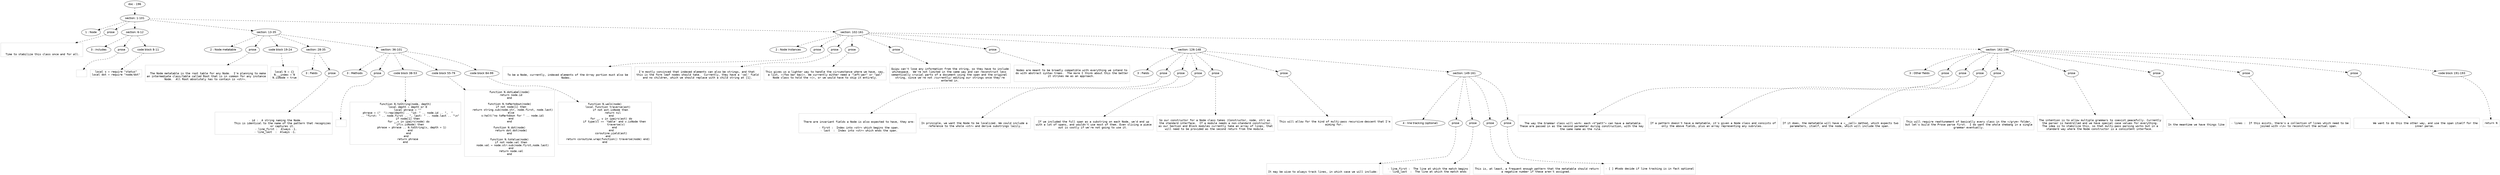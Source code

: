 digraph hierarchy {

node [fontname=Helvetica]
edge [style=dashed]

doc_0 [label="doc - 196"]


doc_0 -> { section_1}
{rank=same; section_1}

section_1 [label="section: 1-101"]


section_1 -> { header_2 prose_3 section_4 section_5 section_6}
{rank=same; header_2 prose_3 section_4 section_5 section_6}

header_2 [label="1 : Node"]

prose_3 [label="prose"]

section_4 [label="section: 6-12"]

section_5 [label="section: 13-35"]

section_6 [label="section: 102-161"]


prose_3 -> leaf_7
leaf_7  [color=Gray,shape=rectangle,fontname=Inconsolata,label="


  Time to stabilize this class once and for all. 
"]
section_4 -> { header_8 prose_9 codeblock_10}
{rank=same; header_8 prose_9 codeblock_10}

header_8 [label="3 : includes"]

prose_9 [label="prose"]

codeblock_10 [label="code block 8-11"]


prose_9 -> leaf_11
leaf_11  [color=Gray,shape=rectangle,fontname=Inconsolata,label="
"]
codeblock_10 -> leaf_12
leaf_12  [color=Gray,shape=rectangle,fontname=Inconsolata,label="local s = require \"status\"
local dot = require \"node/dot\""]
section_5 -> { header_13 prose_14 codeblock_15 section_16 section_17}
{rank=same; header_13 prose_14 codeblock_15 section_16 section_17}

header_13 [label="2 : Node metatable"]

prose_14 [label="prose"]

codeblock_15 [label="code block 19-24"]

section_16 [label="section: 28-35"]

section_17 [label="section: 36-101"]


prose_14 -> leaf_18
leaf_18  [color=Gray,shape=rectangle,fontname=Inconsolata,label="

  The Node metatable is the root table for any Node.  I'm planning to make
an intermediate class/table called Root that is in common for any instance
Node.  All Root absolutely has to contain is =str=. 
"]
codeblock_15 -> leaf_19
leaf_19  [color=Gray,shape=rectangle,fontname=Inconsolata,label="
local N = {}
N.__index = N
N.isNode = true"]
section_16 -> { header_20 prose_21}
{rank=same; header_20 prose_21}

header_20 [label="3 : Fields"]

prose_21 [label="prose"]


prose_21 -> leaf_22
leaf_22  [color=Gray,shape=rectangle,fontname=Inconsolata,label="

   - id :  A string naming the Node. 
           This is identical to the name of the pattern that recognizes
           or captures it.
   - line_first :  Always -1.
   - line_last  :  Always -1. 
"]
section_17 -> { header_23 prose_24 codeblock_25 codeblock_26 codeblock_27}
{rank=same; header_23 prose_24 codeblock_25 codeblock_26 codeblock_27}

header_23 [label="3 : Methods"]

prose_24 [label="prose"]

codeblock_25 [label="code block 38-53"]

codeblock_26 [label="code block 55-79"]

codeblock_27 [label="code block 84-99"]


prose_24 -> leaf_28
leaf_28  [color=Gray,shape=rectangle,fontname=Inconsolata,label="
"]
codeblock_25 -> leaf_29
leaf_29  [color=Gray,shape=rectangle,fontname=Inconsolata,label="function N.toString(node, depth)
   local depth = depth or 0
   local phrase = \"\"
   phrase = (\"  \"):rep(depth) .. \"id: \" .. node.id .. \",  \"
      .. \"first: \" .. node.first .. \", last: \" .. node.last .. \"\\n\"
   if node[1] then
    for _,v in ipairs(node) do
      if(v.isNode) then
        phrase = phrase .. N.toString(v, depth + 1)
      end
    end
  end 
   return phrase
end"]
codeblock_26 -> leaf_30
leaf_30  [color=Gray,shape=rectangle,fontname=Inconsolata,label="function N.dotLabel(node)
  return node.id
end

function N.toMarkdown(node)
  if not node[1] then
    return string.sub(node.str, node.first, node.last)
  else
    s:halt(\"no toMarkdown for \" .. node.id)
  end
end

function N.dot(node)
  return dot.dot(node)
end

function N.toValue(node)
  if not node.val then
    node.val = node.str:sub(node.first,node.last)
  end
  return node.val
end
"]
codeblock_27 -> leaf_31
leaf_31  [color=Gray,shape=rectangle,fontname=Inconsolata,label="function N.walk(node)
    local function traverse(ast)
        if not ast.isNode then 
          return nil
        end
        for _, v in ipairs(ast) do
            if type(v) == 'table' and v.isNode then
              traverse(v)
            end
        end
        coroutine.yield(ast)
    end
    return coroutine.wrap(function() traverse(node) end)
end"]
section_6 -> { header_32 prose_33 prose_34 prose_35 prose_36 prose_37 section_38 section_39}
{rank=same; header_32 prose_33 prose_34 prose_35 prose_36 prose_37 section_38 section_39}

header_32 [label="2 : Node Instances"]

prose_33 [label="prose"]

prose_34 [label="prose"]

prose_35 [label="prose"]

prose_36 [label="prose"]

prose_37 [label="prose"]

section_38 [label="section: 126-148"]

section_39 [label="section: 162-196"]


prose_33 -> leaf_40
leaf_40  [color=Gray,shape=rectangle,fontname=Inconsolata,label="

  To be a Node, currently, indexed elements of the Array portion must also be 
Nodes. 
"]
prose_34 -> leaf_41
leaf_41  [color=Gray,shape=rectangle,fontname=Inconsolata,label="
I'm mostly convinced that indexed elements can also be strings, and that 
this is the form leaf nodes should take.  Currently, they have a 'val' field
and no children, which we should replace with a child string at [1].
"]
prose_35 -> leaf_42
leaf_42  [color=Gray,shape=rectangle,fontname=Inconsolata,label="
This gives us a lighter way to handle the circumstance where we have, say,
a list, =(foo bar baz)=. We currently either need a \"left-per\" or \"pal\"
Node class to hold the =(=, or we would have to skip it entirely.
"]
prose_36 -> leaf_43
leaf_43  [color=Gray,shape=rectangle,fontname=Inconsolata,label="
Quipu can't lose any information from the string, so they have to include
whitespace.  We're not limited in the same way and can reconstruct less 
semantically crucial parts of a document using the span and the original 
string, since we're not /currently/ editing our strings once they're
entered in.
"]
prose_37 -> leaf_44
leaf_44  [color=Gray,shape=rectangle,fontname=Inconsolata,label="
Nodes are meant to be broadly compatible with everything we intend to
do with abstract syntax trees.  The more I think about this the better
it strikes me as an approach. 

"]
section_38 -> { header_45 prose_46 prose_47 prose_48 prose_49 prose_50 section_51}
{rank=same; header_45 prose_46 prose_47 prose_48 prose_49 prose_50 section_51}

header_45 [label="3 : Fields"]

prose_46 [label="prose"]

prose_47 [label="prose"]

prose_48 [label="prose"]

prose_49 [label="prose"]

prose_50 [label="prose"]

section_51 [label="section: 149-161"]


prose_46 -> leaf_52
leaf_52  [color=Gray,shape=rectangle,fontname=Inconsolata,label="

  There are invariant fields a Node is also expected to have, they are:
 
  - first :  Index into =str= which begins the span.
  - last  :  Index into =str= which ends the span.
"]
prose_47 -> leaf_53
leaf_53  [color=Gray,shape=rectangle,fontname=Inconsolata,label="
In principle, we want the Node to be localized. We could include a 
reference to the whole =str= and derive substrings lazily.
"]
prose_48 -> leaf_54
leaf_54  [color=Gray,shape=rectangle,fontname=Inconsolata,label="
If we included the full span as a substring on each Node, we'd end up
with a lot of spans, and wouldn't use most of them. Even slicing a piece
out is costly if we're not going to use it. 
"]
prose_49 -> leaf_55
leaf_55  [color=Gray,shape=rectangle,fontname=Inconsolata,label="
So our constructor for a Node class takes (Constructor, node, str) as 
the standard interface.  If a module needs a non-standard constructor,
as our Section and Block modules currently take an array of lines, that
will need to be provided as the second return from the module. 
"]
prose_50 -> leaf_56
leaf_56  [color=Gray,shape=rectangle,fontname=Inconsolata,label="
This will allow for the kind of multi-pass recursive-descent that I'm
aiming for. 

"]
section_51 -> { header_57 prose_58 prose_59 prose_60 prose_61}
{rank=same; header_57 prose_58 prose_59 prose_60 prose_61}

header_57 [label="4 : line tracking (optional)"]

prose_58 [label="prose"]

prose_59 [label="prose"]

prose_60 [label="prose"]

prose_61 [label="prose"]


prose_58 -> leaf_62
leaf_62  [color=Gray,shape=rectangle,fontname=Inconsolata,label="

It may be wise to always track lines, in which case we will include:
"]
prose_59 -> leaf_63
leaf_63  [color=Gray,shape=rectangle,fontname=Inconsolata,label="
  - line_first :  The line at which the match begins
  - line_last  :  The line at which the match ends
"]
prose_60 -> leaf_64
leaf_64  [color=Gray,shape=rectangle,fontname=Inconsolata,label="
This is, at least, a frequent enough pattern that the metatable should return
a negative number if these aren't assigned. 
"]
prose_61 -> leaf_65
leaf_65  [color=Gray,shape=rectangle,fontname=Inconsolata,label="
- [ ] #todo decide if line tracking is in fact optional

"]
section_39 -> { header_66 prose_67 prose_68 prose_69 prose_70 prose_71 prose_72 prose_73 prose_74 codeblock_75}
{rank=same; header_66 prose_67 prose_68 prose_69 prose_70 prose_71 prose_72 prose_73 prose_74 codeblock_75}

header_66 [label="3 : Other fields"]

prose_67 [label="prose"]

prose_68 [label="prose"]

prose_69 [label="prose"]

prose_70 [label="prose"]

prose_71 [label="prose"]

prose_72 [label="prose"]

prose_73 [label="prose"]

prose_74 [label="prose"]

codeblock_75 [label="code block 191-193"]


prose_67 -> leaf_76
leaf_76  [color=Gray,shape=rectangle,fontname=Inconsolata,label="

  The way the Grammar class will work: each =V\"patt\"= can have a metatable.
These are passed in as the second parameter during construction, with the key
the same name as the rule. 
"]
prose_68 -> leaf_77
leaf_77  [color=Gray,shape=rectangle,fontname=Inconsolata,label="
If a pattern doesn't have a metatable, it's given a Node class and consists of
only the above fields, plus an array representing any subrules. 
"]
prose_69 -> leaf_78
leaf_78  [color=Gray,shape=rectangle,fontname=Inconsolata,label="
If it does, the metatable will have a =__call= method, which expects two
parameters, itself, and the node, which will include the span. 
"]
prose_70 -> leaf_79
leaf_79  [color=Gray,shape=rectangle,fontname=Inconsolata,label="
This will require reattunement of basically every class in the =/grym= folder,
but let's build the Prose parse first.  I do want the whole shebang in a single
grammar eventually.
"]
prose_71 -> leaf_80
leaf_80  [color=Gray,shape=rectangle,fontname=Inconsolata,label="
The intention is to allow multiple grammars to coexist peacefully. Currently
the parser is handrolled and we have special case values for everything.
The idea is to stabilize this, so that multi-pass parsing works but in a
standard way where the Node constructor is a consistent interface. 
"]
prose_72 -> leaf_81
leaf_81  [color=Gray,shape=rectangle,fontname=Inconsolata,label="
In the meantime we have things like
"]
prose_73 -> leaf_82
leaf_82  [color=Gray,shape=rectangle,fontname=Inconsolata,label="
- lines :  If this exists, there's a collection of lines which need to be
           joined with =\\n= to reconstruct the actual span.
"]
prose_74 -> leaf_83
leaf_83  [color=Gray,shape=rectangle,fontname=Inconsolata,label="
           We want to do this the other way, and use the span itself for the
           inner parse. 
"]
codeblock_75 -> leaf_84
leaf_84  [color=Gray,shape=rectangle,fontname=Inconsolata,label="return N"]

}
